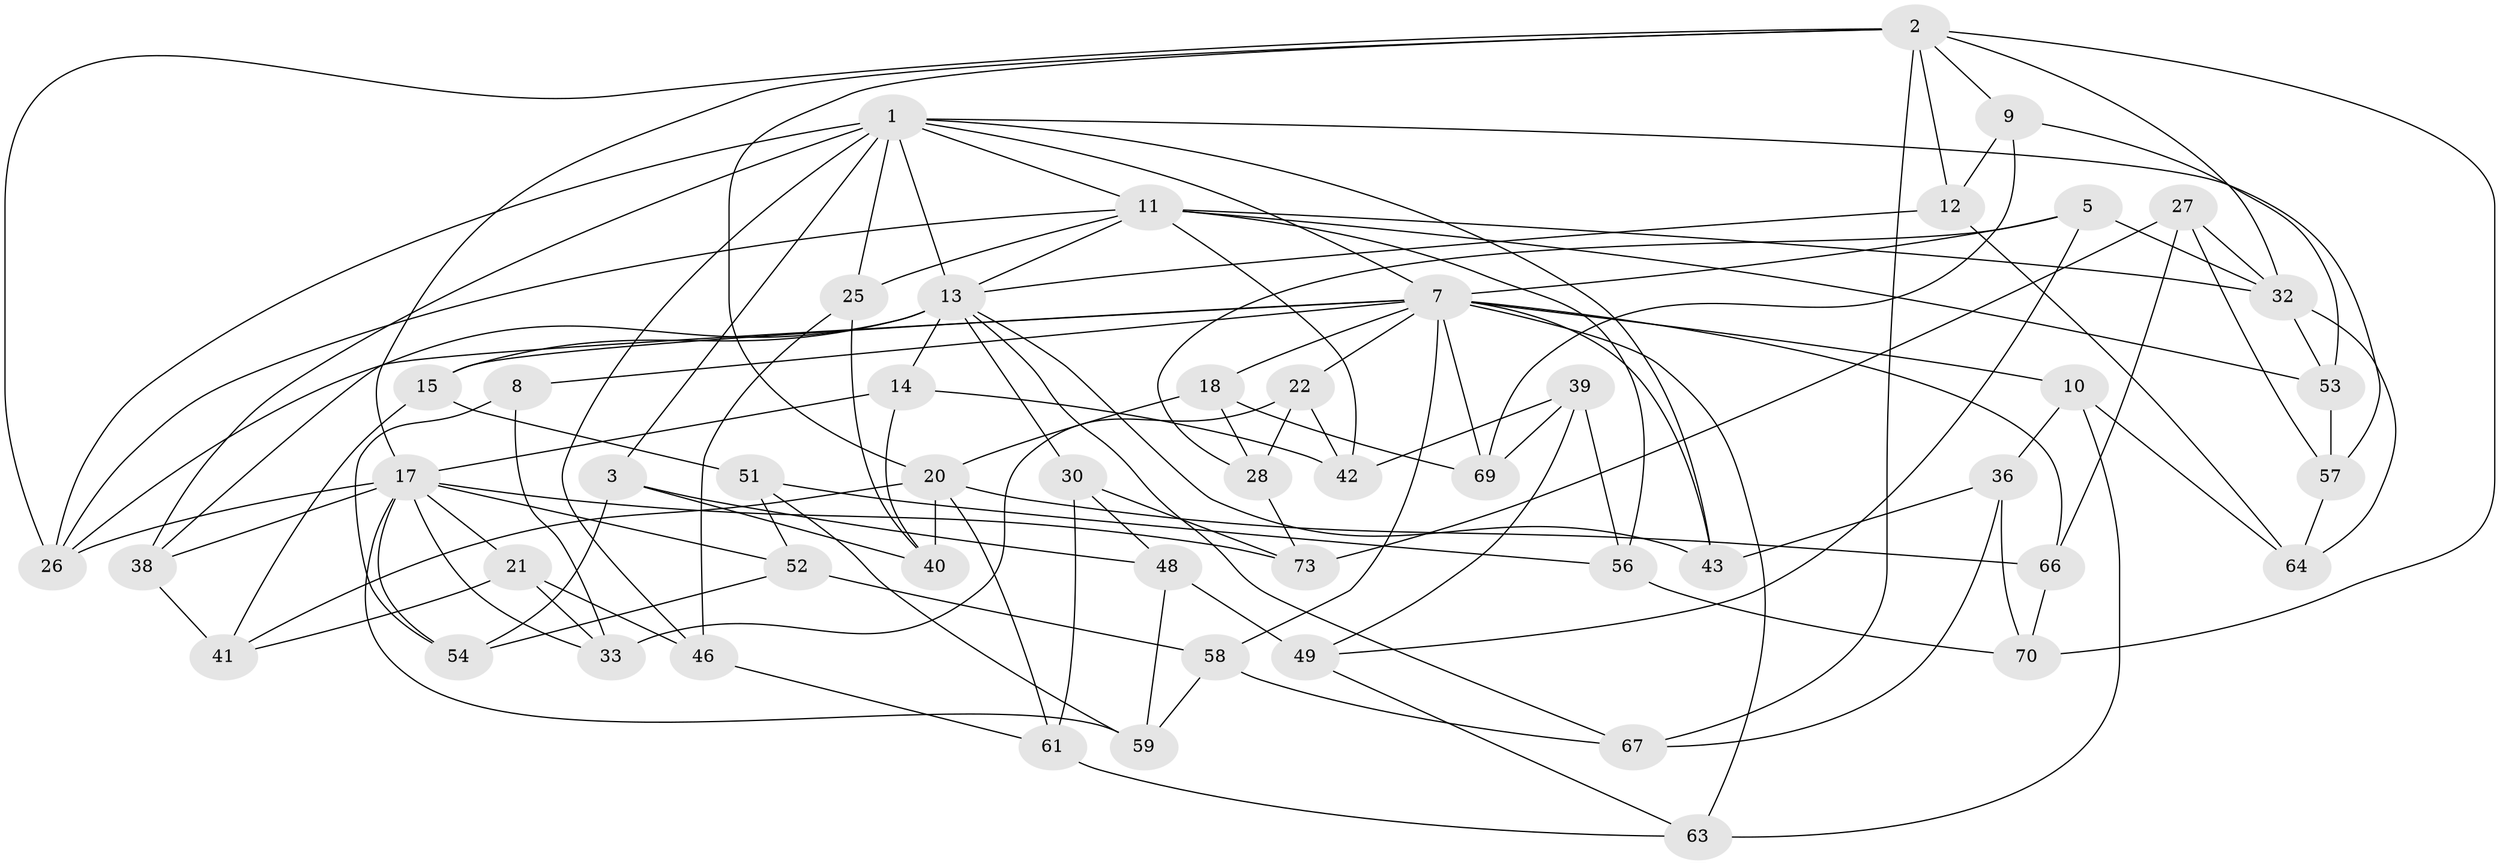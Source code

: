 // original degree distribution, {4: 1.0}
// Generated by graph-tools (version 1.1) at 2025/20/03/04/25 18:20:40]
// undirected, 51 vertices, 121 edges
graph export_dot {
graph [start="1"]
  node [color=gray90,style=filled];
  1 [super="+4"];
  2 [super="+55+72"];
  3;
  5;
  7 [super="+19+31+24"];
  8;
  9;
  10;
  11 [super="+60+34"];
  12;
  13 [super="+47+16"];
  14;
  15;
  17 [super="+37"];
  18;
  20 [super="+35"];
  21;
  22;
  25;
  26 [super="+29"];
  27;
  28;
  30;
  32 [super="+62"];
  33;
  36;
  38;
  39;
  40;
  41;
  42;
  43;
  46;
  48;
  49;
  51;
  52;
  53;
  54;
  56;
  57;
  58;
  59;
  61;
  63;
  64;
  66;
  67;
  69;
  70;
  73;
  1 -- 38;
  1 -- 11;
  1 -- 3;
  1 -- 7;
  1 -- 43;
  1 -- 13 [weight=2];
  1 -- 46;
  1 -- 57;
  1 -- 25;
  1 -- 26 [weight=2];
  2 -- 9;
  2 -- 26;
  2 -- 20;
  2 -- 17;
  2 -- 32;
  2 -- 67;
  2 -- 12;
  2 -- 70;
  3 -- 40;
  3 -- 48;
  3 -- 54;
  5 -- 28;
  5 -- 49;
  5 -- 7;
  5 -- 32;
  7 -- 58;
  7 -- 69;
  7 -- 10;
  7 -- 15;
  7 -- 26;
  7 -- 63;
  7 -- 8 [weight=2];
  7 -- 18;
  7 -- 43;
  7 -- 66;
  7 -- 22;
  8 -- 33;
  8 -- 54;
  9 -- 69;
  9 -- 12;
  9 -- 53;
  10 -- 63;
  10 -- 64;
  10 -- 36;
  11 -- 32;
  11 -- 56;
  11 -- 53;
  11 -- 26;
  11 -- 25;
  11 -- 42;
  11 -- 13;
  12 -- 64;
  12 -- 13;
  13 -- 43;
  13 -- 14;
  13 -- 67;
  13 -- 15;
  13 -- 38;
  13 -- 30;
  14 -- 42;
  14 -- 40;
  14 -- 17;
  15 -- 41;
  15 -- 51;
  17 -- 54;
  17 -- 38;
  17 -- 73;
  17 -- 33;
  17 -- 52;
  17 -- 21;
  17 -- 26;
  17 -- 59;
  18 -- 69;
  18 -- 28;
  18 -- 20;
  20 -- 41;
  20 -- 66;
  20 -- 40;
  20 -- 61;
  21 -- 33;
  21 -- 46;
  21 -- 41;
  22 -- 28;
  22 -- 42;
  22 -- 33;
  25 -- 46;
  25 -- 40;
  27 -- 73;
  27 -- 32;
  27 -- 57;
  27 -- 66;
  28 -- 73;
  30 -- 73;
  30 -- 61;
  30 -- 48;
  32 -- 53;
  32 -- 64;
  36 -- 70;
  36 -- 67;
  36 -- 43;
  38 -- 41;
  39 -- 56;
  39 -- 69;
  39 -- 49;
  39 -- 42;
  46 -- 61;
  48 -- 59;
  48 -- 49;
  49 -- 63;
  51 -- 59;
  51 -- 52;
  51 -- 56;
  52 -- 58;
  52 -- 54;
  53 -- 57;
  56 -- 70;
  57 -- 64;
  58 -- 67;
  58 -- 59;
  61 -- 63;
  66 -- 70;
}
